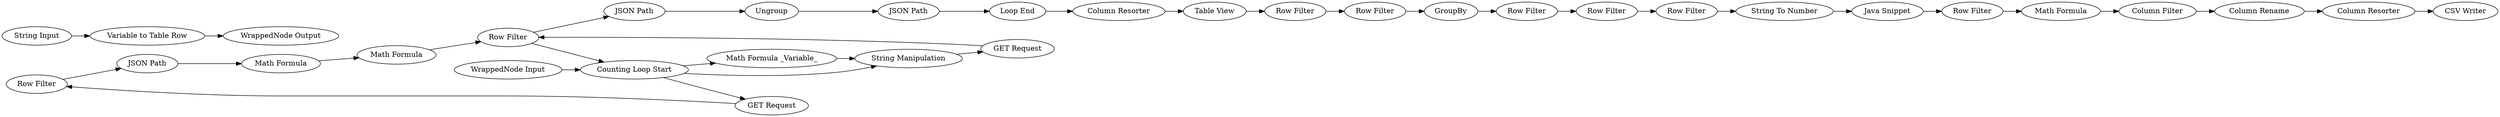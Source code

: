 digraph {
	116 -> 117
	114 -> 116
	122 -> 129
	158 -> 159
	119 -> 120
	122 -> 130
	62 -> 59
	117 -> 119
	131 -> 156
	155 -> 154
	130 -> 126
	123 -> 124
	274 -> 270
	126 -> 123
	156 -> 139
	159 -> 272
	122 -> 114
	123 -> 122
	152 -> 155
	57 -> 122
	139 -> 151
	124 -> 125
	120 -> 123
	271 -> 160
	160 -> 157
	154 -> 274
	125 -> 127
	127 -> 131
	161 -> 153
	153 -> 152
	129 -> 130
	60 -> 62
	157 -> 158
	151 -> 161
	270 -> 271
	57 [label="WrappedNode Input"]
	126 [label="GET Request"]
	153 [label=GroupBy]
	122 [label="Counting Loop Start"]
	151 [label="Row Filter"]
	119 [label="Math Formula"]
	156 [label="Column Resorter"]
	161 [label="Row Filter"]
	131 [label="Loop End"]
	154 [label="Row Filter"]
	114 [label="GET Request"]
	271 [label="Row Filter"]
	129 [label="Math Formula _Variable_"]
	59 [label="WrappedNode Output"]
	274 [label="String To Number"]
	123 [label="Row Filter"]
	125 [label=Ungroup]
	127 [label="JSON Path"]
	158 [label="Column Rename"]
	124 [label="JSON Path"]
	159 [label="Column Resorter"]
	117 [label="JSON Path"]
	272 [label="CSV Writer"]
	160 [label="Math Formula"]
	60 [label="String Input"]
	120 [label="Math Formula"]
	62 [label="Variable to Table Row"]
	139 [label="Table View"]
	157 [label="Column Filter"]
	270 [label="Java Snippet"]
	116 [label="Row Filter"]
	155 [label="Row Filter"]
	130 [label="String Manipulation"]
	152 [label="Row Filter"]
	rankdir=LR
}
